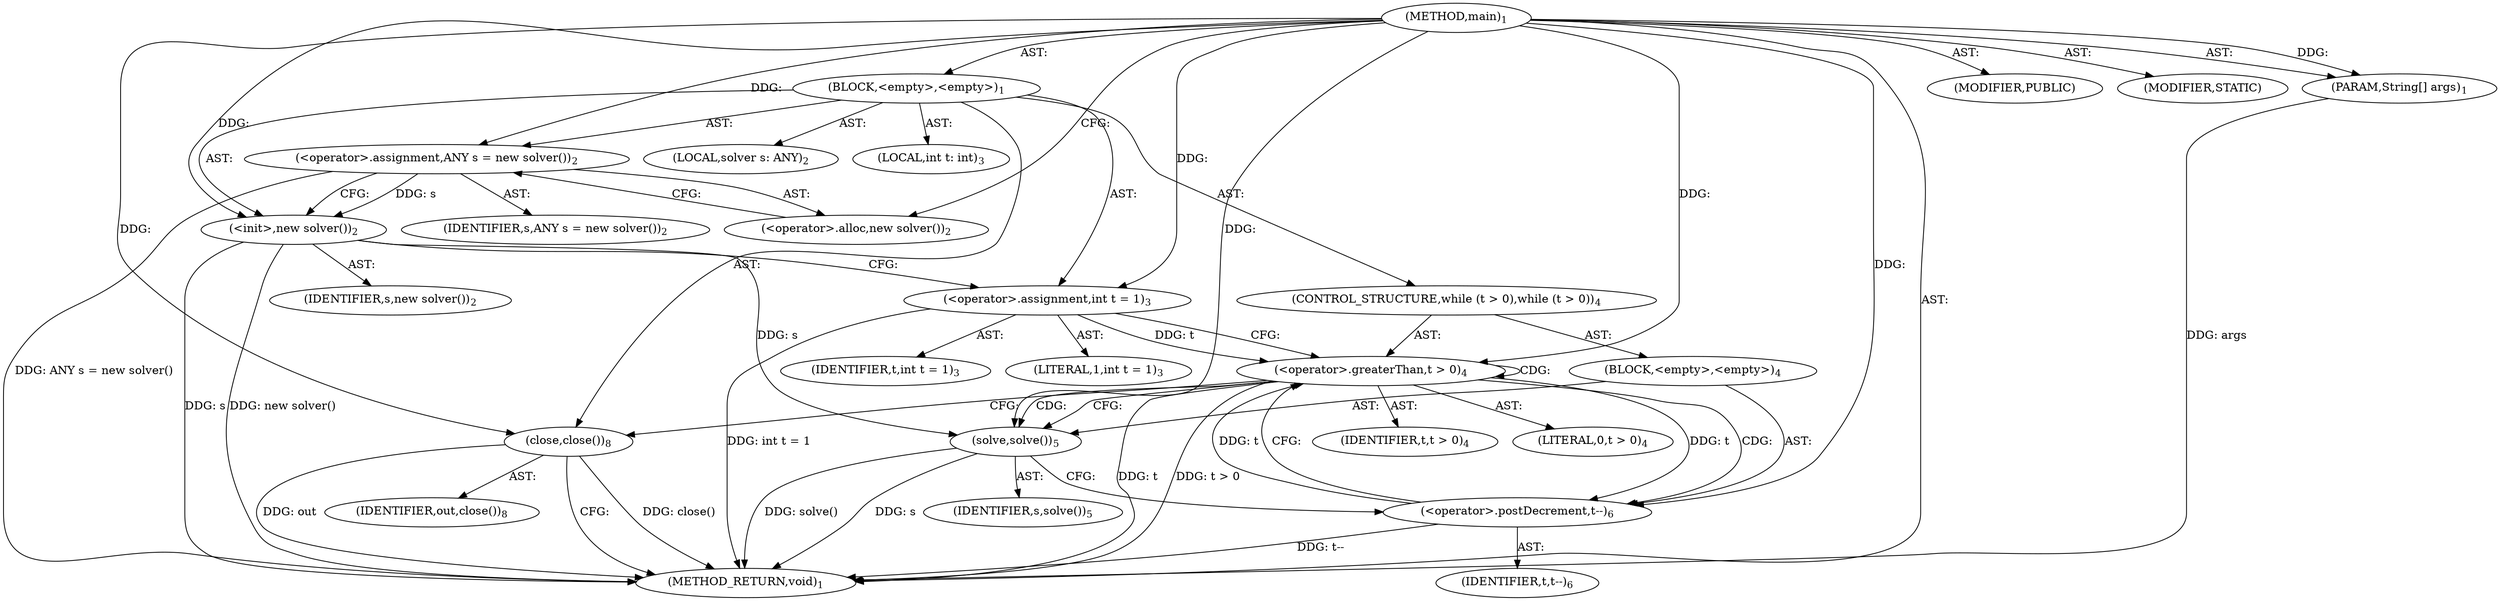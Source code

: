 digraph "main" {  
"19" [label = <(METHOD,main)<SUB>1</SUB>> ]
"20" [label = <(PARAM,String[] args)<SUB>1</SUB>> ]
"21" [label = <(BLOCK,&lt;empty&gt;,&lt;empty&gt;)<SUB>1</SUB>> ]
"4" [label = <(LOCAL,solver s: ANY)<SUB>2</SUB>> ]
"22" [label = <(&lt;operator&gt;.assignment,ANY s = new solver())<SUB>2</SUB>> ]
"23" [label = <(IDENTIFIER,s,ANY s = new solver())<SUB>2</SUB>> ]
"24" [label = <(&lt;operator&gt;.alloc,new solver())<SUB>2</SUB>> ]
"25" [label = <(&lt;init&gt;,new solver())<SUB>2</SUB>> ]
"3" [label = <(IDENTIFIER,s,new solver())<SUB>2</SUB>> ]
"26" [label = <(LOCAL,int t: int)<SUB>3</SUB>> ]
"27" [label = <(&lt;operator&gt;.assignment,int t = 1)<SUB>3</SUB>> ]
"28" [label = <(IDENTIFIER,t,int t = 1)<SUB>3</SUB>> ]
"29" [label = <(LITERAL,1,int t = 1)<SUB>3</SUB>> ]
"30" [label = <(CONTROL_STRUCTURE,while (t &gt; 0),while (t &gt; 0))<SUB>4</SUB>> ]
"31" [label = <(&lt;operator&gt;.greaterThan,t &gt; 0)<SUB>4</SUB>> ]
"32" [label = <(IDENTIFIER,t,t &gt; 0)<SUB>4</SUB>> ]
"33" [label = <(LITERAL,0,t &gt; 0)<SUB>4</SUB>> ]
"34" [label = <(BLOCK,&lt;empty&gt;,&lt;empty&gt;)<SUB>4</SUB>> ]
"35" [label = <(solve,solve())<SUB>5</SUB>> ]
"36" [label = <(IDENTIFIER,s,solve())<SUB>5</SUB>> ]
"37" [label = <(&lt;operator&gt;.postDecrement,t--)<SUB>6</SUB>> ]
"38" [label = <(IDENTIFIER,t,t--)<SUB>6</SUB>> ]
"39" [label = <(close,close())<SUB>8</SUB>> ]
"40" [label = <(IDENTIFIER,out,close())<SUB>8</SUB>> ]
"41" [label = <(MODIFIER,PUBLIC)> ]
"42" [label = <(MODIFIER,STATIC)> ]
"43" [label = <(METHOD_RETURN,void)<SUB>1</SUB>> ]
  "19" -> "20"  [ label = "AST: "] 
  "19" -> "21"  [ label = "AST: "] 
  "19" -> "41"  [ label = "AST: "] 
  "19" -> "42"  [ label = "AST: "] 
  "19" -> "43"  [ label = "AST: "] 
  "21" -> "4"  [ label = "AST: "] 
  "21" -> "22"  [ label = "AST: "] 
  "21" -> "25"  [ label = "AST: "] 
  "21" -> "26"  [ label = "AST: "] 
  "21" -> "27"  [ label = "AST: "] 
  "21" -> "30"  [ label = "AST: "] 
  "21" -> "39"  [ label = "AST: "] 
  "22" -> "23"  [ label = "AST: "] 
  "22" -> "24"  [ label = "AST: "] 
  "25" -> "3"  [ label = "AST: "] 
  "27" -> "28"  [ label = "AST: "] 
  "27" -> "29"  [ label = "AST: "] 
  "30" -> "31"  [ label = "AST: "] 
  "30" -> "34"  [ label = "AST: "] 
  "31" -> "32"  [ label = "AST: "] 
  "31" -> "33"  [ label = "AST: "] 
  "34" -> "35"  [ label = "AST: "] 
  "34" -> "37"  [ label = "AST: "] 
  "35" -> "36"  [ label = "AST: "] 
  "37" -> "38"  [ label = "AST: "] 
  "39" -> "40"  [ label = "AST: "] 
  "22" -> "25"  [ label = "CFG: "] 
  "25" -> "27"  [ label = "CFG: "] 
  "27" -> "31"  [ label = "CFG: "] 
  "39" -> "43"  [ label = "CFG: "] 
  "24" -> "22"  [ label = "CFG: "] 
  "31" -> "35"  [ label = "CFG: "] 
  "31" -> "39"  [ label = "CFG: "] 
  "35" -> "37"  [ label = "CFG: "] 
  "37" -> "31"  [ label = "CFG: "] 
  "19" -> "24"  [ label = "CFG: "] 
  "20" -> "43"  [ label = "DDG: args"] 
  "22" -> "43"  [ label = "DDG: ANY s = new solver()"] 
  "25" -> "43"  [ label = "DDG: s"] 
  "25" -> "43"  [ label = "DDG: new solver()"] 
  "27" -> "43"  [ label = "DDG: int t = 1"] 
  "31" -> "43"  [ label = "DDG: t"] 
  "31" -> "43"  [ label = "DDG: t &gt; 0"] 
  "39" -> "43"  [ label = "DDG: close()"] 
  "35" -> "43"  [ label = "DDG: s"] 
  "35" -> "43"  [ label = "DDG: solve()"] 
  "37" -> "43"  [ label = "DDG: t--"] 
  "39" -> "43"  [ label = "DDG: out"] 
  "19" -> "20"  [ label = "DDG: "] 
  "19" -> "22"  [ label = "DDG: "] 
  "19" -> "27"  [ label = "DDG: "] 
  "22" -> "25"  [ label = "DDG: s"] 
  "19" -> "25"  [ label = "DDG: "] 
  "19" -> "39"  [ label = "DDG: "] 
  "27" -> "31"  [ label = "DDG: t"] 
  "37" -> "31"  [ label = "DDG: t"] 
  "19" -> "31"  [ label = "DDG: "] 
  "25" -> "35"  [ label = "DDG: s"] 
  "19" -> "35"  [ label = "DDG: "] 
  "31" -> "37"  [ label = "DDG: t"] 
  "19" -> "37"  [ label = "DDG: "] 
  "31" -> "35"  [ label = "CDG: "] 
  "31" -> "37"  [ label = "CDG: "] 
  "31" -> "31"  [ label = "CDG: "] 
}
